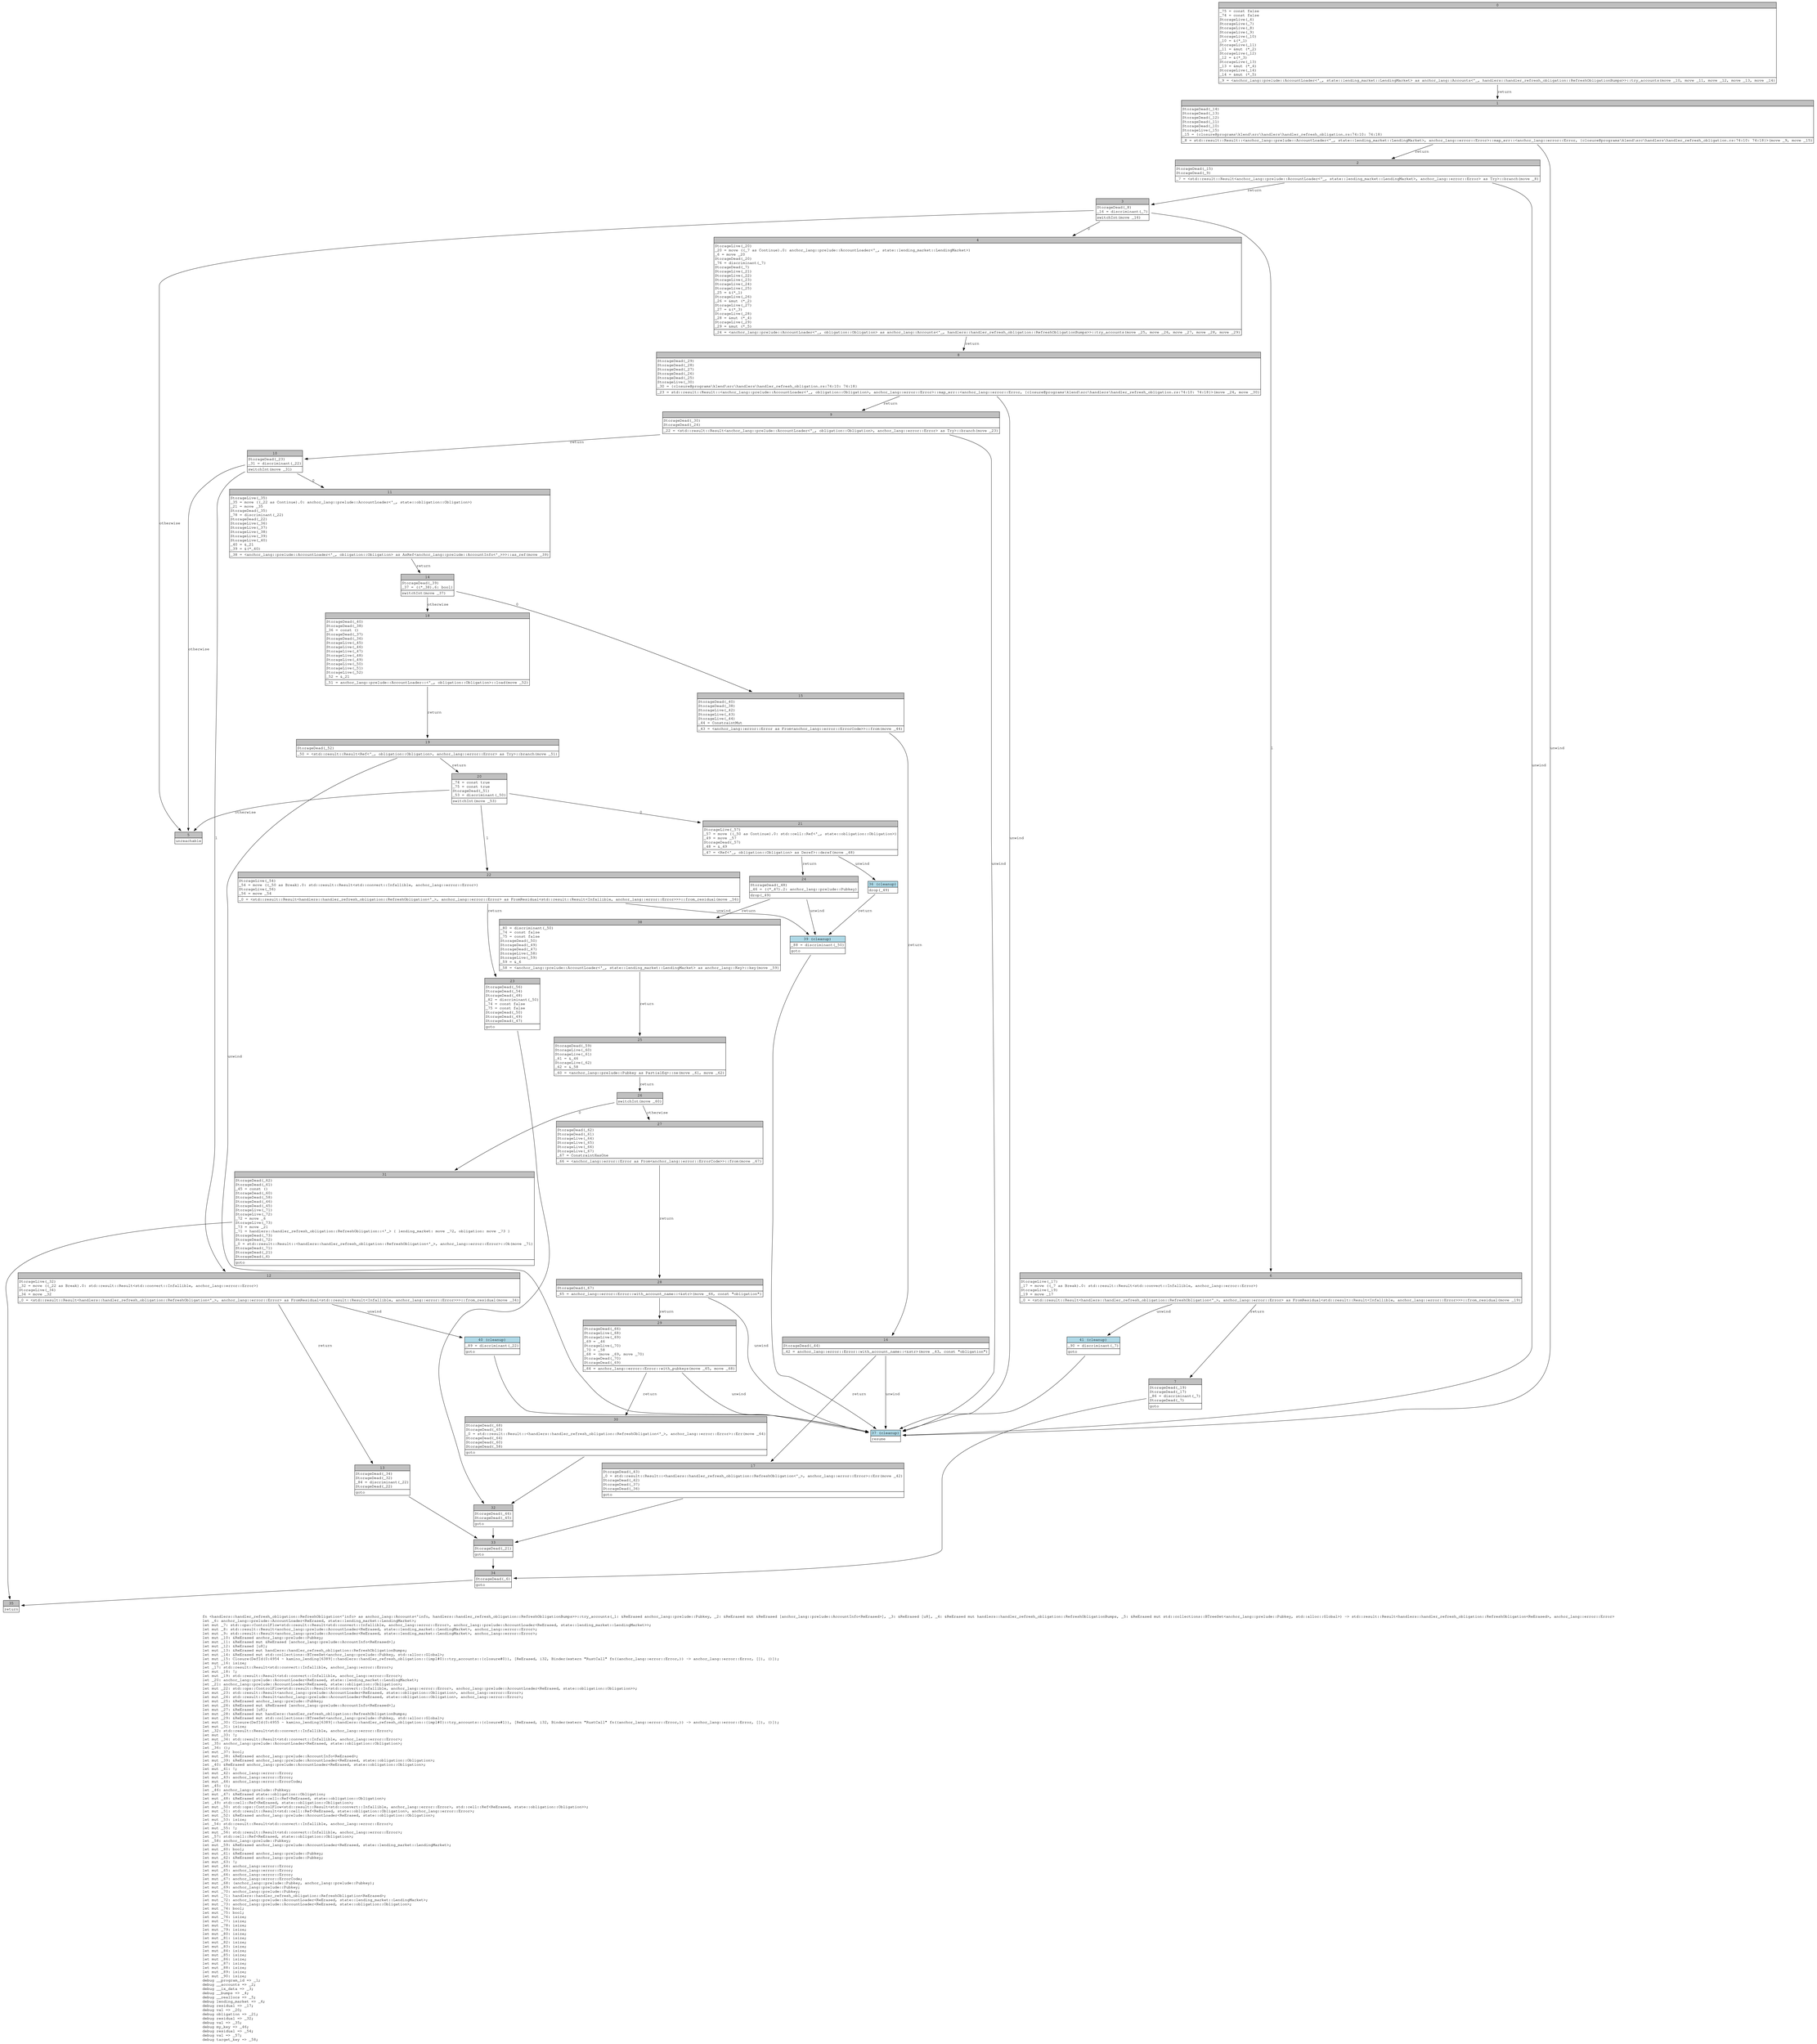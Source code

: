 digraph Mir_0_4953 {
    graph [fontname="Courier, monospace"];
    node [fontname="Courier, monospace"];
    edge [fontname="Courier, monospace"];
    label=<fn &lt;handlers::handler_refresh_obligation::RefreshObligation&lt;'info&gt; as anchor_lang::Accounts&lt;'info, handlers::handler_refresh_obligation::RefreshObligationBumps&gt;&gt;::try_accounts(_1: &amp;ReErased anchor_lang::prelude::Pubkey, _2: &amp;ReErased mut &amp;ReErased [anchor_lang::prelude::AccountInfo&lt;ReErased&gt;], _3: &amp;ReErased [u8], _4: &amp;ReErased mut handlers::handler_refresh_obligation::RefreshObligationBumps, _5: &amp;ReErased mut std::collections::BTreeSet&lt;anchor_lang::prelude::Pubkey, std::alloc::Global&gt;) -&gt; std::result::Result&lt;handlers::handler_refresh_obligation::RefreshObligation&lt;ReErased&gt;, anchor_lang::error::Error&gt;<br align="left"/>let _6: anchor_lang::prelude::AccountLoader&lt;ReErased, state::lending_market::LendingMarket&gt;;<br align="left"/>let mut _7: std::ops::ControlFlow&lt;std::result::Result&lt;std::convert::Infallible, anchor_lang::error::Error&gt;, anchor_lang::prelude::AccountLoader&lt;ReErased, state::lending_market::LendingMarket&gt;&gt;;<br align="left"/>let mut _8: std::result::Result&lt;anchor_lang::prelude::AccountLoader&lt;ReErased, state::lending_market::LendingMarket&gt;, anchor_lang::error::Error&gt;;<br align="left"/>let mut _9: std::result::Result&lt;anchor_lang::prelude::AccountLoader&lt;ReErased, state::lending_market::LendingMarket&gt;, anchor_lang::error::Error&gt;;<br align="left"/>let mut _10: &amp;ReErased anchor_lang::prelude::Pubkey;<br align="left"/>let mut _11: &amp;ReErased mut &amp;ReErased [anchor_lang::prelude::AccountInfo&lt;ReErased&gt;];<br align="left"/>let mut _12: &amp;ReErased [u8];<br align="left"/>let mut _13: &amp;ReErased mut handlers::handler_refresh_obligation::RefreshObligationBumps;<br align="left"/>let mut _14: &amp;ReErased mut std::collections::BTreeSet&lt;anchor_lang::prelude::Pubkey, std::alloc::Global&gt;;<br align="left"/>let mut _15: Closure(DefId(0:4954 ~ kamino_lending[6389]::handlers::handler_refresh_obligation::{impl#0}::try_accounts::{closure#0}), [ReErased, i32, Binder(extern &quot;RustCall&quot; fn((anchor_lang::error::Error,)) -&gt; anchor_lang::error::Error, []), ()]);<br align="left"/>let mut _16: isize;<br align="left"/>let _17: std::result::Result&lt;std::convert::Infallible, anchor_lang::error::Error&gt;;<br align="left"/>let mut _18: !;<br align="left"/>let mut _19: std::result::Result&lt;std::convert::Infallible, anchor_lang::error::Error&gt;;<br align="left"/>let _20: anchor_lang::prelude::AccountLoader&lt;ReErased, state::lending_market::LendingMarket&gt;;<br align="left"/>let _21: anchor_lang::prelude::AccountLoader&lt;ReErased, state::obligation::Obligation&gt;;<br align="left"/>let mut _22: std::ops::ControlFlow&lt;std::result::Result&lt;std::convert::Infallible, anchor_lang::error::Error&gt;, anchor_lang::prelude::AccountLoader&lt;ReErased, state::obligation::Obligation&gt;&gt;;<br align="left"/>let mut _23: std::result::Result&lt;anchor_lang::prelude::AccountLoader&lt;ReErased, state::obligation::Obligation&gt;, anchor_lang::error::Error&gt;;<br align="left"/>let mut _24: std::result::Result&lt;anchor_lang::prelude::AccountLoader&lt;ReErased, state::obligation::Obligation&gt;, anchor_lang::error::Error&gt;;<br align="left"/>let mut _25: &amp;ReErased anchor_lang::prelude::Pubkey;<br align="left"/>let mut _26: &amp;ReErased mut &amp;ReErased [anchor_lang::prelude::AccountInfo&lt;ReErased&gt;];<br align="left"/>let mut _27: &amp;ReErased [u8];<br align="left"/>let mut _28: &amp;ReErased mut handlers::handler_refresh_obligation::RefreshObligationBumps;<br align="left"/>let mut _29: &amp;ReErased mut std::collections::BTreeSet&lt;anchor_lang::prelude::Pubkey, std::alloc::Global&gt;;<br align="left"/>let mut _30: Closure(DefId(0:4955 ~ kamino_lending[6389]::handlers::handler_refresh_obligation::{impl#0}::try_accounts::{closure#1}), [ReErased, i32, Binder(extern &quot;RustCall&quot; fn((anchor_lang::error::Error,)) -&gt; anchor_lang::error::Error, []), ()]);<br align="left"/>let mut _31: isize;<br align="left"/>let _32: std::result::Result&lt;std::convert::Infallible, anchor_lang::error::Error&gt;;<br align="left"/>let mut _33: !;<br align="left"/>let mut _34: std::result::Result&lt;std::convert::Infallible, anchor_lang::error::Error&gt;;<br align="left"/>let _35: anchor_lang::prelude::AccountLoader&lt;ReErased, state::obligation::Obligation&gt;;<br align="left"/>let _36: ();<br align="left"/>let mut _37: bool;<br align="left"/>let mut _38: &amp;ReErased anchor_lang::prelude::AccountInfo&lt;ReErased&gt;;<br align="left"/>let mut _39: &amp;ReErased anchor_lang::prelude::AccountLoader&lt;ReErased, state::obligation::Obligation&gt;;<br align="left"/>let _40: &amp;ReErased anchor_lang::prelude::AccountLoader&lt;ReErased, state::obligation::Obligation&gt;;<br align="left"/>let mut _41: !;<br align="left"/>let mut _42: anchor_lang::error::Error;<br align="left"/>let mut _43: anchor_lang::error::Error;<br align="left"/>let mut _44: anchor_lang::error::ErrorCode;<br align="left"/>let _45: ();<br align="left"/>let _46: anchor_lang::prelude::Pubkey;<br align="left"/>let mut _47: &amp;ReErased state::obligation::Obligation;<br align="left"/>let mut _48: &amp;ReErased std::cell::Ref&lt;ReErased, state::obligation::Obligation&gt;;<br align="left"/>let _49: std::cell::Ref&lt;ReErased, state::obligation::Obligation&gt;;<br align="left"/>let mut _50: std::ops::ControlFlow&lt;std::result::Result&lt;std::convert::Infallible, anchor_lang::error::Error&gt;, std::cell::Ref&lt;ReErased, state::obligation::Obligation&gt;&gt;;<br align="left"/>let mut _51: std::result::Result&lt;std::cell::Ref&lt;ReErased, state::obligation::Obligation&gt;, anchor_lang::error::Error&gt;;<br align="left"/>let mut _52: &amp;ReErased anchor_lang::prelude::AccountLoader&lt;ReErased, state::obligation::Obligation&gt;;<br align="left"/>let mut _53: isize;<br align="left"/>let _54: std::result::Result&lt;std::convert::Infallible, anchor_lang::error::Error&gt;;<br align="left"/>let mut _55: !;<br align="left"/>let mut _56: std::result::Result&lt;std::convert::Infallible, anchor_lang::error::Error&gt;;<br align="left"/>let _57: std::cell::Ref&lt;ReErased, state::obligation::Obligation&gt;;<br align="left"/>let _58: anchor_lang::prelude::Pubkey;<br align="left"/>let mut _59: &amp;ReErased anchor_lang::prelude::AccountLoader&lt;ReErased, state::lending_market::LendingMarket&gt;;<br align="left"/>let mut _60: bool;<br align="left"/>let mut _61: &amp;ReErased anchor_lang::prelude::Pubkey;<br align="left"/>let mut _62: &amp;ReErased anchor_lang::prelude::Pubkey;<br align="left"/>let mut _63: !;<br align="left"/>let mut _64: anchor_lang::error::Error;<br align="left"/>let mut _65: anchor_lang::error::Error;<br align="left"/>let mut _66: anchor_lang::error::Error;<br align="left"/>let mut _67: anchor_lang::error::ErrorCode;<br align="left"/>let mut _68: (anchor_lang::prelude::Pubkey, anchor_lang::prelude::Pubkey);<br align="left"/>let mut _69: anchor_lang::prelude::Pubkey;<br align="left"/>let mut _70: anchor_lang::prelude::Pubkey;<br align="left"/>let mut _71: handlers::handler_refresh_obligation::RefreshObligation&lt;ReErased&gt;;<br align="left"/>let mut _72: anchor_lang::prelude::AccountLoader&lt;ReErased, state::lending_market::LendingMarket&gt;;<br align="left"/>let mut _73: anchor_lang::prelude::AccountLoader&lt;ReErased, state::obligation::Obligation&gt;;<br align="left"/>let mut _74: bool;<br align="left"/>let mut _75: bool;<br align="left"/>let mut _76: isize;<br align="left"/>let mut _77: isize;<br align="left"/>let mut _78: isize;<br align="left"/>let mut _79: isize;<br align="left"/>let mut _80: isize;<br align="left"/>let mut _81: isize;<br align="left"/>let mut _82: isize;<br align="left"/>let mut _83: isize;<br align="left"/>let mut _84: isize;<br align="left"/>let mut _85: isize;<br align="left"/>let mut _86: isize;<br align="left"/>let mut _87: isize;<br align="left"/>let mut _88: isize;<br align="left"/>let mut _89: isize;<br align="left"/>let mut _90: isize;<br align="left"/>debug __program_id =&gt; _1;<br align="left"/>debug __accounts =&gt; _2;<br align="left"/>debug __ix_data =&gt; _3;<br align="left"/>debug __bumps =&gt; _4;<br align="left"/>debug __reallocs =&gt; _5;<br align="left"/>debug lending_market =&gt; _6;<br align="left"/>debug residual =&gt; _17;<br align="left"/>debug val =&gt; _20;<br align="left"/>debug obligation =&gt; _21;<br align="left"/>debug residual =&gt; _32;<br align="left"/>debug val =&gt; _35;<br align="left"/>debug my_key =&gt; _46;<br align="left"/>debug residual =&gt; _54;<br align="left"/>debug val =&gt; _57;<br align="left"/>debug target_key =&gt; _58;<br align="left"/>>;
    bb0__0_4953 [shape="none", label=<<table border="0" cellborder="1" cellspacing="0"><tr><td bgcolor="gray" align="center" colspan="1">0</td></tr><tr><td align="left" balign="left">_75 = const false<br/>_74 = const false<br/>StorageLive(_6)<br/>StorageLive(_7)<br/>StorageLive(_8)<br/>StorageLive(_9)<br/>StorageLive(_10)<br/>_10 = &amp;(*_1)<br/>StorageLive(_11)<br/>_11 = &amp;mut (*_2)<br/>StorageLive(_12)<br/>_12 = &amp;(*_3)<br/>StorageLive(_13)<br/>_13 = &amp;mut (*_4)<br/>StorageLive(_14)<br/>_14 = &amp;mut (*_5)<br/></td></tr><tr><td align="left">_9 = &lt;anchor_lang::prelude::AccountLoader&lt;'_, state::lending_market::LendingMarket&gt; as anchor_lang::Accounts&lt;'_, handlers::handler_refresh_obligation::RefreshObligationBumps&gt;&gt;::try_accounts(move _10, move _11, move _12, move _13, move _14)</td></tr></table>>];
    bb1__0_4953 [shape="none", label=<<table border="0" cellborder="1" cellspacing="0"><tr><td bgcolor="gray" align="center" colspan="1">1</td></tr><tr><td align="left" balign="left">StorageDead(_14)<br/>StorageDead(_13)<br/>StorageDead(_12)<br/>StorageDead(_11)<br/>StorageDead(_10)<br/>StorageLive(_15)<br/>_15 = {closure@programs\klend\src\handlers\handler_refresh_obligation.rs:74:10: 74:18}<br/></td></tr><tr><td align="left">_8 = std::result::Result::&lt;anchor_lang::prelude::AccountLoader&lt;'_, state::lending_market::LendingMarket&gt;, anchor_lang::error::Error&gt;::map_err::&lt;anchor_lang::error::Error, {closure@programs\klend\src\handlers\handler_refresh_obligation.rs:74:10: 74:18}&gt;(move _9, move _15)</td></tr></table>>];
    bb2__0_4953 [shape="none", label=<<table border="0" cellborder="1" cellspacing="0"><tr><td bgcolor="gray" align="center" colspan="1">2</td></tr><tr><td align="left" balign="left">StorageDead(_15)<br/>StorageDead(_9)<br/></td></tr><tr><td align="left">_7 = &lt;std::result::Result&lt;anchor_lang::prelude::AccountLoader&lt;'_, state::lending_market::LendingMarket&gt;, anchor_lang::error::Error&gt; as Try&gt;::branch(move _8)</td></tr></table>>];
    bb3__0_4953 [shape="none", label=<<table border="0" cellborder="1" cellspacing="0"><tr><td bgcolor="gray" align="center" colspan="1">3</td></tr><tr><td align="left" balign="left">StorageDead(_8)<br/>_16 = discriminant(_7)<br/></td></tr><tr><td align="left">switchInt(move _16)</td></tr></table>>];
    bb4__0_4953 [shape="none", label=<<table border="0" cellborder="1" cellspacing="0"><tr><td bgcolor="gray" align="center" colspan="1">4</td></tr><tr><td align="left" balign="left">StorageLive(_20)<br/>_20 = move ((_7 as Continue).0: anchor_lang::prelude::AccountLoader&lt;'_, state::lending_market::LendingMarket&gt;)<br/>_6 = move _20<br/>StorageDead(_20)<br/>_76 = discriminant(_7)<br/>StorageDead(_7)<br/>StorageLive(_21)<br/>StorageLive(_22)<br/>StorageLive(_23)<br/>StorageLive(_24)<br/>StorageLive(_25)<br/>_25 = &amp;(*_1)<br/>StorageLive(_26)<br/>_26 = &amp;mut (*_2)<br/>StorageLive(_27)<br/>_27 = &amp;(*_3)<br/>StorageLive(_28)<br/>_28 = &amp;mut (*_4)<br/>StorageLive(_29)<br/>_29 = &amp;mut (*_5)<br/></td></tr><tr><td align="left">_24 = &lt;anchor_lang::prelude::AccountLoader&lt;'_, obligation::Obligation&gt; as anchor_lang::Accounts&lt;'_, handlers::handler_refresh_obligation::RefreshObligationBumps&gt;&gt;::try_accounts(move _25, move _26, move _27, move _28, move _29)</td></tr></table>>];
    bb5__0_4953 [shape="none", label=<<table border="0" cellborder="1" cellspacing="0"><tr><td bgcolor="gray" align="center" colspan="1">5</td></tr><tr><td align="left">unreachable</td></tr></table>>];
    bb6__0_4953 [shape="none", label=<<table border="0" cellborder="1" cellspacing="0"><tr><td bgcolor="gray" align="center" colspan="1">6</td></tr><tr><td align="left" balign="left">StorageLive(_17)<br/>_17 = move ((_7 as Break).0: std::result::Result&lt;std::convert::Infallible, anchor_lang::error::Error&gt;)<br/>StorageLive(_19)<br/>_19 = move _17<br/></td></tr><tr><td align="left">_0 = &lt;std::result::Result&lt;handlers::handler_refresh_obligation::RefreshObligation&lt;'_&gt;, anchor_lang::error::Error&gt; as FromResidual&lt;std::result::Result&lt;Infallible, anchor_lang::error::Error&gt;&gt;&gt;::from_residual(move _19)</td></tr></table>>];
    bb7__0_4953 [shape="none", label=<<table border="0" cellborder="1" cellspacing="0"><tr><td bgcolor="gray" align="center" colspan="1">7</td></tr><tr><td align="left" balign="left">StorageDead(_19)<br/>StorageDead(_17)<br/>_86 = discriminant(_7)<br/>StorageDead(_7)<br/></td></tr><tr><td align="left">goto</td></tr></table>>];
    bb8__0_4953 [shape="none", label=<<table border="0" cellborder="1" cellspacing="0"><tr><td bgcolor="gray" align="center" colspan="1">8</td></tr><tr><td align="left" balign="left">StorageDead(_29)<br/>StorageDead(_28)<br/>StorageDead(_27)<br/>StorageDead(_26)<br/>StorageDead(_25)<br/>StorageLive(_30)<br/>_30 = {closure@programs\klend\src\handlers\handler_refresh_obligation.rs:74:10: 74:18}<br/></td></tr><tr><td align="left">_23 = std::result::Result::&lt;anchor_lang::prelude::AccountLoader&lt;'_, obligation::Obligation&gt;, anchor_lang::error::Error&gt;::map_err::&lt;anchor_lang::error::Error, {closure@programs\klend\src\handlers\handler_refresh_obligation.rs:74:10: 74:18}&gt;(move _24, move _30)</td></tr></table>>];
    bb9__0_4953 [shape="none", label=<<table border="0" cellborder="1" cellspacing="0"><tr><td bgcolor="gray" align="center" colspan="1">9</td></tr><tr><td align="left" balign="left">StorageDead(_30)<br/>StorageDead(_24)<br/></td></tr><tr><td align="left">_22 = &lt;std::result::Result&lt;anchor_lang::prelude::AccountLoader&lt;'_, obligation::Obligation&gt;, anchor_lang::error::Error&gt; as Try&gt;::branch(move _23)</td></tr></table>>];
    bb10__0_4953 [shape="none", label=<<table border="0" cellborder="1" cellspacing="0"><tr><td bgcolor="gray" align="center" colspan="1">10</td></tr><tr><td align="left" balign="left">StorageDead(_23)<br/>_31 = discriminant(_22)<br/></td></tr><tr><td align="left">switchInt(move _31)</td></tr></table>>];
    bb11__0_4953 [shape="none", label=<<table border="0" cellborder="1" cellspacing="0"><tr><td bgcolor="gray" align="center" colspan="1">11</td></tr><tr><td align="left" balign="left">StorageLive(_35)<br/>_35 = move ((_22 as Continue).0: anchor_lang::prelude::AccountLoader&lt;'_, state::obligation::Obligation&gt;)<br/>_21 = move _35<br/>StorageDead(_35)<br/>_78 = discriminant(_22)<br/>StorageDead(_22)<br/>StorageLive(_36)<br/>StorageLive(_37)<br/>StorageLive(_38)<br/>StorageLive(_39)<br/>StorageLive(_40)<br/>_40 = &amp;_21<br/>_39 = &amp;(*_40)<br/></td></tr><tr><td align="left">_38 = &lt;anchor_lang::prelude::AccountLoader&lt;'_, obligation::Obligation&gt; as AsRef&lt;anchor_lang::prelude::AccountInfo&lt;'_&gt;&gt;&gt;::as_ref(move _39)</td></tr></table>>];
    bb12__0_4953 [shape="none", label=<<table border="0" cellborder="1" cellspacing="0"><tr><td bgcolor="gray" align="center" colspan="1">12</td></tr><tr><td align="left" balign="left">StorageLive(_32)<br/>_32 = move ((_22 as Break).0: std::result::Result&lt;std::convert::Infallible, anchor_lang::error::Error&gt;)<br/>StorageLive(_34)<br/>_34 = move _32<br/></td></tr><tr><td align="left">_0 = &lt;std::result::Result&lt;handlers::handler_refresh_obligation::RefreshObligation&lt;'_&gt;, anchor_lang::error::Error&gt; as FromResidual&lt;std::result::Result&lt;Infallible, anchor_lang::error::Error&gt;&gt;&gt;::from_residual(move _34)</td></tr></table>>];
    bb13__0_4953 [shape="none", label=<<table border="0" cellborder="1" cellspacing="0"><tr><td bgcolor="gray" align="center" colspan="1">13</td></tr><tr><td align="left" balign="left">StorageDead(_34)<br/>StorageDead(_32)<br/>_84 = discriminant(_22)<br/>StorageDead(_22)<br/></td></tr><tr><td align="left">goto</td></tr></table>>];
    bb14__0_4953 [shape="none", label=<<table border="0" cellborder="1" cellspacing="0"><tr><td bgcolor="gray" align="center" colspan="1">14</td></tr><tr><td align="left" balign="left">StorageDead(_39)<br/>_37 = ((*_38).6: bool)<br/></td></tr><tr><td align="left">switchInt(move _37)</td></tr></table>>];
    bb15__0_4953 [shape="none", label=<<table border="0" cellborder="1" cellspacing="0"><tr><td bgcolor="gray" align="center" colspan="1">15</td></tr><tr><td align="left" balign="left">StorageDead(_40)<br/>StorageDead(_38)<br/>StorageLive(_42)<br/>StorageLive(_43)<br/>StorageLive(_44)<br/>_44 = ConstraintMut<br/></td></tr><tr><td align="left">_43 = &lt;anchor_lang::error::Error as From&lt;anchor_lang::error::ErrorCode&gt;&gt;::from(move _44)</td></tr></table>>];
    bb16__0_4953 [shape="none", label=<<table border="0" cellborder="1" cellspacing="0"><tr><td bgcolor="gray" align="center" colspan="1">16</td></tr><tr><td align="left" balign="left">StorageDead(_44)<br/></td></tr><tr><td align="left">_42 = anchor_lang::error::Error::with_account_name::&lt;&amp;str&gt;(move _43, const &quot;obligation&quot;)</td></tr></table>>];
    bb17__0_4953 [shape="none", label=<<table border="0" cellborder="1" cellspacing="0"><tr><td bgcolor="gray" align="center" colspan="1">17</td></tr><tr><td align="left" balign="left">StorageDead(_43)<br/>_0 = std::result::Result::&lt;handlers::handler_refresh_obligation::RefreshObligation&lt;'_&gt;, anchor_lang::error::Error&gt;::Err(move _42)<br/>StorageDead(_42)<br/>StorageDead(_37)<br/>StorageDead(_36)<br/></td></tr><tr><td align="left">goto</td></tr></table>>];
    bb18__0_4953 [shape="none", label=<<table border="0" cellborder="1" cellspacing="0"><tr><td bgcolor="gray" align="center" colspan="1">18</td></tr><tr><td align="left" balign="left">StorageDead(_40)<br/>StorageDead(_38)<br/>_36 = const ()<br/>StorageDead(_37)<br/>StorageDead(_36)<br/>StorageLive(_45)<br/>StorageLive(_46)<br/>StorageLive(_47)<br/>StorageLive(_48)<br/>StorageLive(_49)<br/>StorageLive(_50)<br/>StorageLive(_51)<br/>StorageLive(_52)<br/>_52 = &amp;_21<br/></td></tr><tr><td align="left">_51 = anchor_lang::prelude::AccountLoader::&lt;'_, obligation::Obligation&gt;::load(move _52)</td></tr></table>>];
    bb19__0_4953 [shape="none", label=<<table border="0" cellborder="1" cellspacing="0"><tr><td bgcolor="gray" align="center" colspan="1">19</td></tr><tr><td align="left" balign="left">StorageDead(_52)<br/></td></tr><tr><td align="left">_50 = &lt;std::result::Result&lt;Ref&lt;'_, obligation::Obligation&gt;, anchor_lang::error::Error&gt; as Try&gt;::branch(move _51)</td></tr></table>>];
    bb20__0_4953 [shape="none", label=<<table border="0" cellborder="1" cellspacing="0"><tr><td bgcolor="gray" align="center" colspan="1">20</td></tr><tr><td align="left" balign="left">_74 = const true<br/>_75 = const true<br/>StorageDead(_51)<br/>_53 = discriminant(_50)<br/></td></tr><tr><td align="left">switchInt(move _53)</td></tr></table>>];
    bb21__0_4953 [shape="none", label=<<table border="0" cellborder="1" cellspacing="0"><tr><td bgcolor="gray" align="center" colspan="1">21</td></tr><tr><td align="left" balign="left">StorageLive(_57)<br/>_57 = move ((_50 as Continue).0: std::cell::Ref&lt;'_, state::obligation::Obligation&gt;)<br/>_49 = move _57<br/>StorageDead(_57)<br/>_48 = &amp;_49<br/></td></tr><tr><td align="left">_47 = &lt;Ref&lt;'_, obligation::Obligation&gt; as Deref&gt;::deref(move _48)</td></tr></table>>];
    bb22__0_4953 [shape="none", label=<<table border="0" cellborder="1" cellspacing="0"><tr><td bgcolor="gray" align="center" colspan="1">22</td></tr><tr><td align="left" balign="left">StorageLive(_54)<br/>_54 = move ((_50 as Break).0: std::result::Result&lt;std::convert::Infallible, anchor_lang::error::Error&gt;)<br/>StorageLive(_56)<br/>_56 = move _54<br/></td></tr><tr><td align="left">_0 = &lt;std::result::Result&lt;handlers::handler_refresh_obligation::RefreshObligation&lt;'_&gt;, anchor_lang::error::Error&gt; as FromResidual&lt;std::result::Result&lt;Infallible, anchor_lang::error::Error&gt;&gt;&gt;::from_residual(move _56)</td></tr></table>>];
    bb23__0_4953 [shape="none", label=<<table border="0" cellborder="1" cellspacing="0"><tr><td bgcolor="gray" align="center" colspan="1">23</td></tr><tr><td align="left" balign="left">StorageDead(_56)<br/>StorageDead(_54)<br/>StorageDead(_48)<br/>_82 = discriminant(_50)<br/>_74 = const false<br/>_75 = const false<br/>StorageDead(_50)<br/>StorageDead(_49)<br/>StorageDead(_47)<br/></td></tr><tr><td align="left">goto</td></tr></table>>];
    bb24__0_4953 [shape="none", label=<<table border="0" cellborder="1" cellspacing="0"><tr><td bgcolor="gray" align="center" colspan="1">24</td></tr><tr><td align="left" balign="left">StorageDead(_48)<br/>_46 = ((*_47).2: anchor_lang::prelude::Pubkey)<br/></td></tr><tr><td align="left">drop(_49)</td></tr></table>>];
    bb25__0_4953 [shape="none", label=<<table border="0" cellborder="1" cellspacing="0"><tr><td bgcolor="gray" align="center" colspan="1">25</td></tr><tr><td align="left" balign="left">StorageDead(_59)<br/>StorageLive(_60)<br/>StorageLive(_61)<br/>_61 = &amp;_46<br/>StorageLive(_62)<br/>_62 = &amp;_58<br/></td></tr><tr><td align="left">_60 = &lt;anchor_lang::prelude::Pubkey as PartialEq&gt;::ne(move _61, move _62)</td></tr></table>>];
    bb26__0_4953 [shape="none", label=<<table border="0" cellborder="1" cellspacing="0"><tr><td bgcolor="gray" align="center" colspan="1">26</td></tr><tr><td align="left">switchInt(move _60)</td></tr></table>>];
    bb27__0_4953 [shape="none", label=<<table border="0" cellborder="1" cellspacing="0"><tr><td bgcolor="gray" align="center" colspan="1">27</td></tr><tr><td align="left" balign="left">StorageDead(_62)<br/>StorageDead(_61)<br/>StorageLive(_64)<br/>StorageLive(_65)<br/>StorageLive(_66)<br/>StorageLive(_67)<br/>_67 = ConstraintHasOne<br/></td></tr><tr><td align="left">_66 = &lt;anchor_lang::error::Error as From&lt;anchor_lang::error::ErrorCode&gt;&gt;::from(move _67)</td></tr></table>>];
    bb28__0_4953 [shape="none", label=<<table border="0" cellborder="1" cellspacing="0"><tr><td bgcolor="gray" align="center" colspan="1">28</td></tr><tr><td align="left" balign="left">StorageDead(_67)<br/></td></tr><tr><td align="left">_65 = anchor_lang::error::Error::with_account_name::&lt;&amp;str&gt;(move _66, const &quot;obligation&quot;)</td></tr></table>>];
    bb29__0_4953 [shape="none", label=<<table border="0" cellborder="1" cellspacing="0"><tr><td bgcolor="gray" align="center" colspan="1">29</td></tr><tr><td align="left" balign="left">StorageDead(_66)<br/>StorageLive(_68)<br/>StorageLive(_69)<br/>_69 = _46<br/>StorageLive(_70)<br/>_70 = _58<br/>_68 = (move _69, move _70)<br/>StorageDead(_70)<br/>StorageDead(_69)<br/></td></tr><tr><td align="left">_64 = anchor_lang::error::Error::with_pubkeys(move _65, move _68)</td></tr></table>>];
    bb30__0_4953 [shape="none", label=<<table border="0" cellborder="1" cellspacing="0"><tr><td bgcolor="gray" align="center" colspan="1">30</td></tr><tr><td align="left" balign="left">StorageDead(_68)<br/>StorageDead(_65)<br/>_0 = std::result::Result::&lt;handlers::handler_refresh_obligation::RefreshObligation&lt;'_&gt;, anchor_lang::error::Error&gt;::Err(move _64)<br/>StorageDead(_64)<br/>StorageDead(_60)<br/>StorageDead(_58)<br/></td></tr><tr><td align="left">goto</td></tr></table>>];
    bb31__0_4953 [shape="none", label=<<table border="0" cellborder="1" cellspacing="0"><tr><td bgcolor="gray" align="center" colspan="1">31</td></tr><tr><td align="left" balign="left">StorageDead(_62)<br/>StorageDead(_61)<br/>_45 = const ()<br/>StorageDead(_60)<br/>StorageDead(_58)<br/>StorageDead(_46)<br/>StorageDead(_45)<br/>StorageLive(_71)<br/>StorageLive(_72)<br/>_72 = move _6<br/>StorageLive(_73)<br/>_73 = move _21<br/>_71 = handlers::handler_refresh_obligation::RefreshObligation::&lt;'_&gt; { lending_market: move _72, obligation: move _73 }<br/>StorageDead(_73)<br/>StorageDead(_72)<br/>_0 = std::result::Result::&lt;handlers::handler_refresh_obligation::RefreshObligation&lt;'_&gt;, anchor_lang::error::Error&gt;::Ok(move _71)<br/>StorageDead(_71)<br/>StorageDead(_21)<br/>StorageDead(_6)<br/></td></tr><tr><td align="left">goto</td></tr></table>>];
    bb32__0_4953 [shape="none", label=<<table border="0" cellborder="1" cellspacing="0"><tr><td bgcolor="gray" align="center" colspan="1">32</td></tr><tr><td align="left" balign="left">StorageDead(_46)<br/>StorageDead(_45)<br/></td></tr><tr><td align="left">goto</td></tr></table>>];
    bb33__0_4953 [shape="none", label=<<table border="0" cellborder="1" cellspacing="0"><tr><td bgcolor="gray" align="center" colspan="1">33</td></tr><tr><td align="left" balign="left">StorageDead(_21)<br/></td></tr><tr><td align="left">goto</td></tr></table>>];
    bb34__0_4953 [shape="none", label=<<table border="0" cellborder="1" cellspacing="0"><tr><td bgcolor="gray" align="center" colspan="1">34</td></tr><tr><td align="left" balign="left">StorageDead(_6)<br/></td></tr><tr><td align="left">goto</td></tr></table>>];
    bb35__0_4953 [shape="none", label=<<table border="0" cellborder="1" cellspacing="0"><tr><td bgcolor="gray" align="center" colspan="1">35</td></tr><tr><td align="left">return</td></tr></table>>];
    bb36__0_4953 [shape="none", label=<<table border="0" cellborder="1" cellspacing="0"><tr><td bgcolor="lightblue" align="center" colspan="1">36 (cleanup)</td></tr><tr><td align="left">drop(_49)</td></tr></table>>];
    bb37__0_4953 [shape="none", label=<<table border="0" cellborder="1" cellspacing="0"><tr><td bgcolor="lightblue" align="center" colspan="1">37 (cleanup)</td></tr><tr><td align="left">resume</td></tr></table>>];
    bb38__0_4953 [shape="none", label=<<table border="0" cellborder="1" cellspacing="0"><tr><td bgcolor="gray" align="center" colspan="1">38</td></tr><tr><td align="left" balign="left">_80 = discriminant(_50)<br/>_74 = const false<br/>_75 = const false<br/>StorageDead(_50)<br/>StorageDead(_49)<br/>StorageDead(_47)<br/>StorageLive(_58)<br/>StorageLive(_59)<br/>_59 = &amp;_6<br/></td></tr><tr><td align="left">_58 = &lt;anchor_lang::prelude::AccountLoader&lt;'_, state::lending_market::LendingMarket&gt; as anchor_lang::Key&gt;::key(move _59)</td></tr></table>>];
    bb39__0_4953 [shape="none", label=<<table border="0" cellborder="1" cellspacing="0"><tr><td bgcolor="lightblue" align="center" colspan="1">39 (cleanup)</td></tr><tr><td align="left" balign="left">_88 = discriminant(_50)<br/></td></tr><tr><td align="left">goto</td></tr></table>>];
    bb40__0_4953 [shape="none", label=<<table border="0" cellborder="1" cellspacing="0"><tr><td bgcolor="lightblue" align="center" colspan="1">40 (cleanup)</td></tr><tr><td align="left" balign="left">_89 = discriminant(_22)<br/></td></tr><tr><td align="left">goto</td></tr></table>>];
    bb41__0_4953 [shape="none", label=<<table border="0" cellborder="1" cellspacing="0"><tr><td bgcolor="lightblue" align="center" colspan="1">41 (cleanup)</td></tr><tr><td align="left" balign="left">_90 = discriminant(_7)<br/></td></tr><tr><td align="left">goto</td></tr></table>>];
    bb0__0_4953 -> bb1__0_4953 [label="return"];
    bb1__0_4953 -> bb2__0_4953 [label="return"];
    bb1__0_4953 -> bb37__0_4953 [label="unwind"];
    bb2__0_4953 -> bb3__0_4953 [label="return"];
    bb2__0_4953 -> bb37__0_4953 [label="unwind"];
    bb3__0_4953 -> bb4__0_4953 [label="0"];
    bb3__0_4953 -> bb6__0_4953 [label="1"];
    bb3__0_4953 -> bb5__0_4953 [label="otherwise"];
    bb4__0_4953 -> bb8__0_4953 [label="return"];
    bb6__0_4953 -> bb7__0_4953 [label="return"];
    bb6__0_4953 -> bb41__0_4953 [label="unwind"];
    bb7__0_4953 -> bb34__0_4953 [label=""];
    bb8__0_4953 -> bb9__0_4953 [label="return"];
    bb8__0_4953 -> bb37__0_4953 [label="unwind"];
    bb9__0_4953 -> bb10__0_4953 [label="return"];
    bb9__0_4953 -> bb37__0_4953 [label="unwind"];
    bb10__0_4953 -> bb11__0_4953 [label="0"];
    bb10__0_4953 -> bb12__0_4953 [label="1"];
    bb10__0_4953 -> bb5__0_4953 [label="otherwise"];
    bb11__0_4953 -> bb14__0_4953 [label="return"];
    bb12__0_4953 -> bb13__0_4953 [label="return"];
    bb12__0_4953 -> bb40__0_4953 [label="unwind"];
    bb13__0_4953 -> bb33__0_4953 [label=""];
    bb14__0_4953 -> bb15__0_4953 [label="0"];
    bb14__0_4953 -> bb18__0_4953 [label="otherwise"];
    bb15__0_4953 -> bb16__0_4953 [label="return"];
    bb16__0_4953 -> bb17__0_4953 [label="return"];
    bb16__0_4953 -> bb37__0_4953 [label="unwind"];
    bb17__0_4953 -> bb33__0_4953 [label=""];
    bb18__0_4953 -> bb19__0_4953 [label="return"];
    bb19__0_4953 -> bb20__0_4953 [label="return"];
    bb19__0_4953 -> bb37__0_4953 [label="unwind"];
    bb20__0_4953 -> bb21__0_4953 [label="0"];
    bb20__0_4953 -> bb22__0_4953 [label="1"];
    bb20__0_4953 -> bb5__0_4953 [label="otherwise"];
    bb21__0_4953 -> bb24__0_4953 [label="return"];
    bb21__0_4953 -> bb36__0_4953 [label="unwind"];
    bb22__0_4953 -> bb23__0_4953 [label="return"];
    bb22__0_4953 -> bb39__0_4953 [label="unwind"];
    bb23__0_4953 -> bb32__0_4953 [label=""];
    bb24__0_4953 -> bb38__0_4953 [label="return"];
    bb24__0_4953 -> bb39__0_4953 [label="unwind"];
    bb25__0_4953 -> bb26__0_4953 [label="return"];
    bb26__0_4953 -> bb31__0_4953 [label="0"];
    bb26__0_4953 -> bb27__0_4953 [label="otherwise"];
    bb27__0_4953 -> bb28__0_4953 [label="return"];
    bb28__0_4953 -> bb29__0_4953 [label="return"];
    bb28__0_4953 -> bb37__0_4953 [label="unwind"];
    bb29__0_4953 -> bb30__0_4953 [label="return"];
    bb29__0_4953 -> bb37__0_4953 [label="unwind"];
    bb30__0_4953 -> bb32__0_4953 [label=""];
    bb31__0_4953 -> bb35__0_4953 [label=""];
    bb32__0_4953 -> bb33__0_4953 [label=""];
    bb33__0_4953 -> bb34__0_4953 [label=""];
    bb34__0_4953 -> bb35__0_4953 [label=""];
    bb36__0_4953 -> bb39__0_4953 [label="return"];
    bb38__0_4953 -> bb25__0_4953 [label="return"];
    bb39__0_4953 -> bb37__0_4953 [label=""];
    bb40__0_4953 -> bb37__0_4953 [label=""];
    bb41__0_4953 -> bb37__0_4953 [label=""];
}

